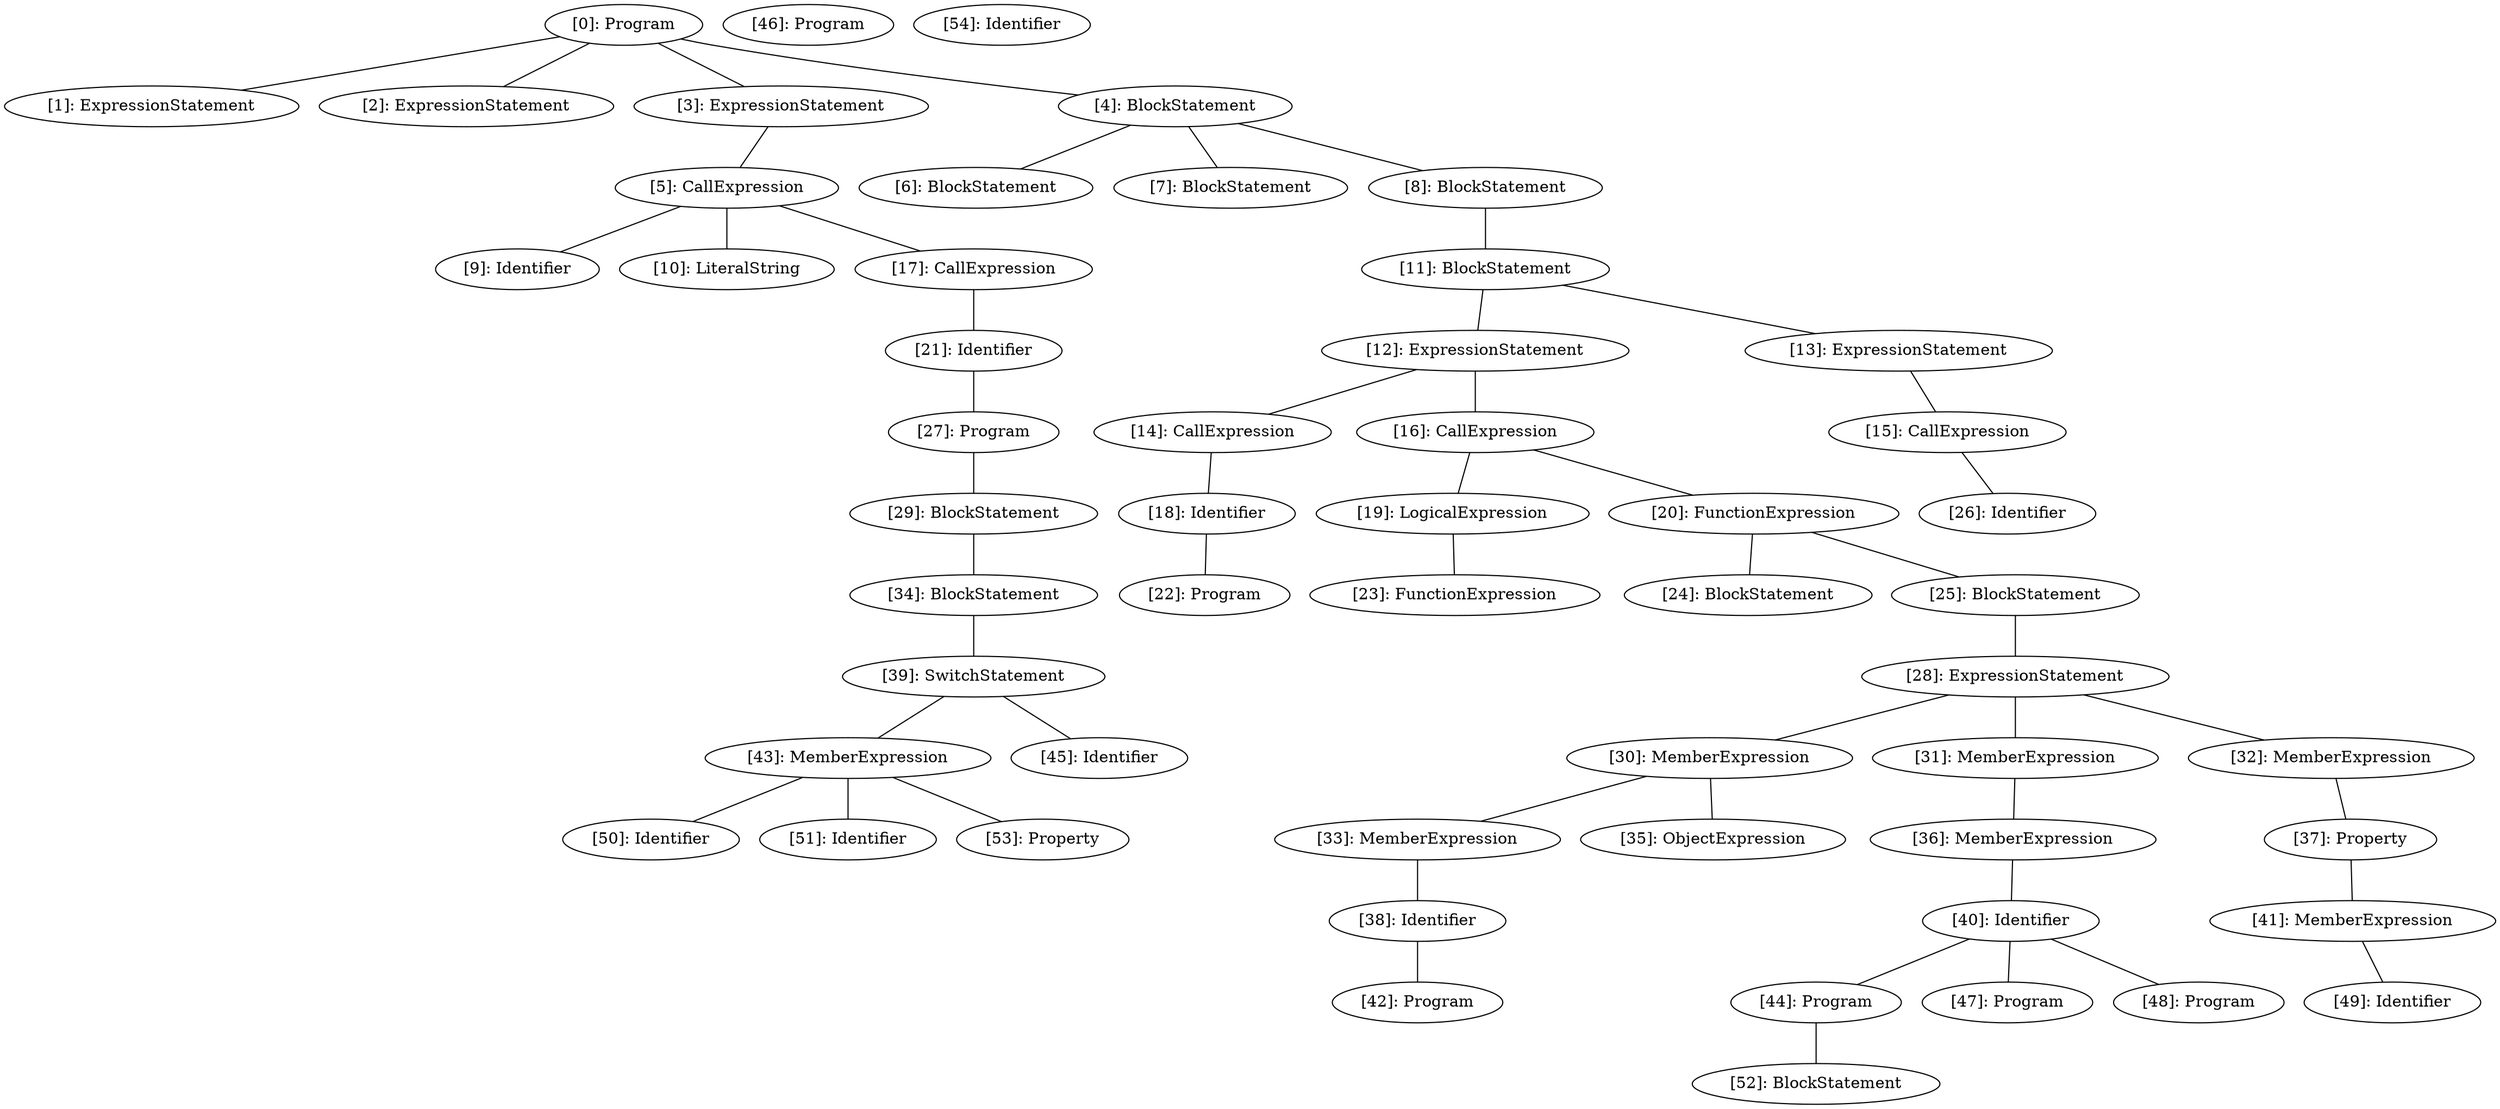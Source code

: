 // Result
graph {
	0 [label="[0]: Program"]
	1 [label="[1]: ExpressionStatement"]
	2 [label="[2]: ExpressionStatement"]
	3 [label="[3]: ExpressionStatement"]
	4 [label="[4]: BlockStatement"]
	5 [label="[5]: CallExpression"]
	6 [label="[6]: BlockStatement"]
	7 [label="[7]: BlockStatement"]
	8 [label="[8]: BlockStatement"]
	9 [label="[9]: Identifier"]
	10 [label="[10]: LiteralString"]
	11 [label="[11]: BlockStatement"]
	12 [label="[12]: ExpressionStatement"]
	13 [label="[13]: ExpressionStatement"]
	14 [label="[14]: CallExpression"]
	15 [label="[15]: CallExpression"]
	16 [label="[16]: CallExpression"]
	17 [label="[17]: CallExpression"]
	18 [label="[18]: Identifier"]
	19 [label="[19]: LogicalExpression"]
	20 [label="[20]: FunctionExpression"]
	21 [label="[21]: Identifier"]
	22 [label="[22]: Program"]
	23 [label="[23]: FunctionExpression"]
	24 [label="[24]: BlockStatement"]
	25 [label="[25]: BlockStatement"]
	26 [label="[26]: Identifier"]
	27 [label="[27]: Program"]
	28 [label="[28]: ExpressionStatement"]
	29 [label="[29]: BlockStatement"]
	30 [label="[30]: MemberExpression"]
	31 [label="[31]: MemberExpression"]
	32 [label="[32]: MemberExpression"]
	33 [label="[33]: MemberExpression"]
	34 [label="[34]: BlockStatement"]
	35 [label="[35]: ObjectExpression"]
	36 [label="[36]: MemberExpression"]
	37 [label="[37]: Property"]
	38 [label="[38]: Identifier"]
	39 [label="[39]: SwitchStatement"]
	40 [label="[40]: Identifier"]
	41 [label="[41]: MemberExpression"]
	42 [label="[42]: Program"]
	43 [label="[43]: MemberExpression"]
	44 [label="[44]: Program"]
	45 [label="[45]: Identifier"]
	46 [label="[46]: Program"]
	47 [label="[47]: Program"]
	48 [label="[48]: Program"]
	49 [label="[49]: Identifier"]
	50 [label="[50]: Identifier"]
	51 [label="[51]: Identifier"]
	52 [label="[52]: BlockStatement"]
	53 [label="[53]: Property"]
	54 [label="[54]: Identifier"]
	0 -- 1
	0 -- 2
	0 -- 3
	0 -- 4
	3 -- 5
	4 -- 6
	4 -- 7
	4 -- 8
	5 -- 9
	5 -- 10
	5 -- 17
	8 -- 11
	11 -- 12
	11 -- 13
	12 -- 14
	12 -- 16
	13 -- 15
	14 -- 18
	15 -- 26
	16 -- 19
	16 -- 20
	17 -- 21
	18 -- 22
	19 -- 23
	20 -- 24
	20 -- 25
	21 -- 27
	25 -- 28
	27 -- 29
	28 -- 30
	28 -- 31
	28 -- 32
	29 -- 34
	30 -- 33
	30 -- 35
	31 -- 36
	32 -- 37
	33 -- 38
	34 -- 39
	36 -- 40
	37 -- 41
	38 -- 42
	39 -- 43
	39 -- 45
	40 -- 44
	40 -- 47
	40 -- 48
	41 -- 49
	43 -- 50
	43 -- 51
	43 -- 53
	44 -- 52
}
